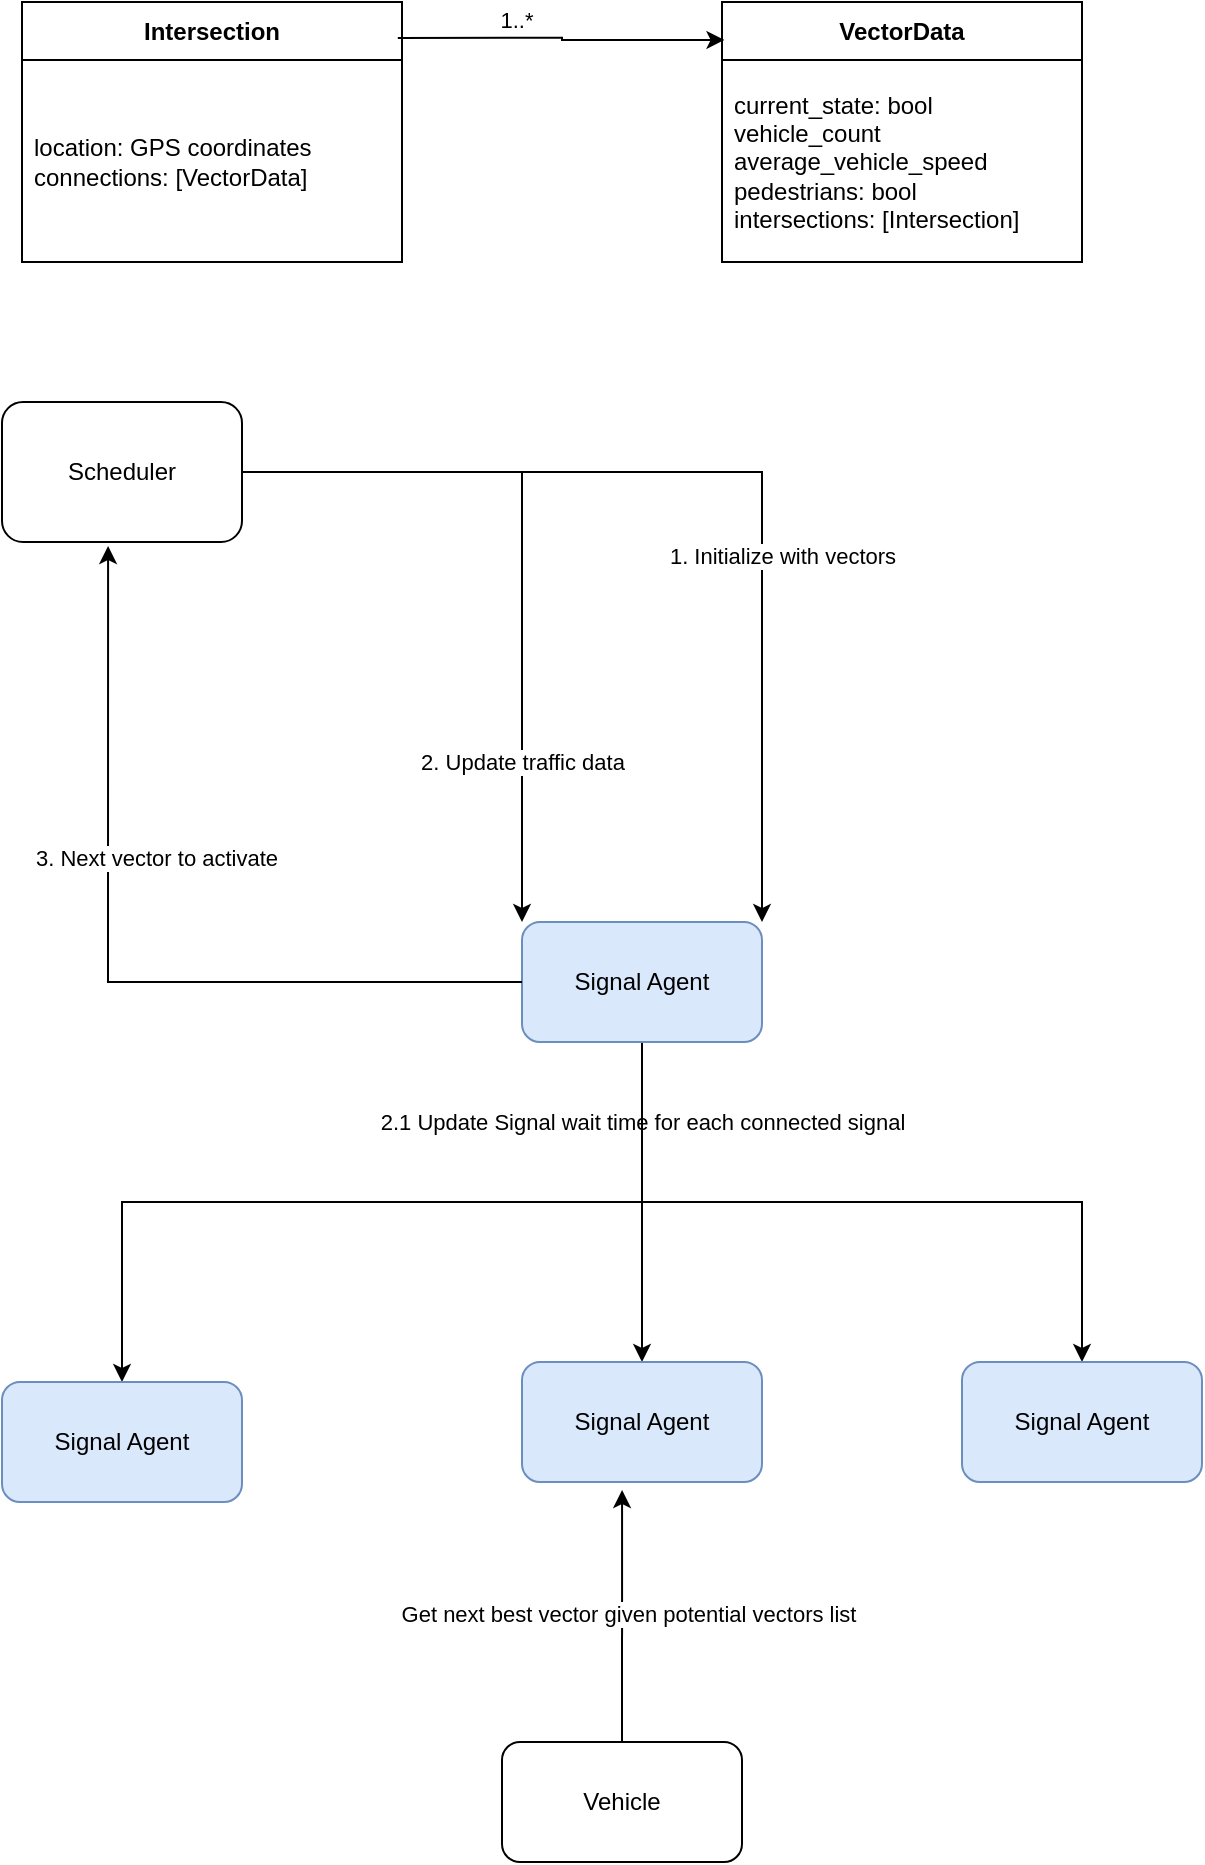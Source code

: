 <mxfile version="26.2.7">
  <diagram id="C5RBs43oDa-KdzZeNtuy" name="Page-1">
    <mxGraphModel dx="927" dy="859" grid="1" gridSize="10" guides="1" tooltips="1" connect="1" arrows="1" fold="1" page="1" pageScale="1" pageWidth="827" pageHeight="1169" math="0" shadow="0">
      <root>
        <mxCell id="WIyWlLk6GJQsqaUBKTNV-0" />
        <mxCell id="WIyWlLk6GJQsqaUBKTNV-1" parent="WIyWlLk6GJQsqaUBKTNV-0" />
        <mxCell id="v76f6t59qDI6cZXkn5ms-0" value="VectorData" style="swimlane;fontStyle=1;align=center;verticalAlign=middle;childLayout=stackLayout;horizontal=1;startSize=29;horizontalStack=0;resizeParent=1;resizeParentMax=0;resizeLast=0;collapsible=0;marginBottom=0;html=1;whiteSpace=wrap;" vertex="1" parent="WIyWlLk6GJQsqaUBKTNV-1">
          <mxGeometry x="450" y="80" width="180" height="130" as="geometry" />
        </mxCell>
        <mxCell id="v76f6t59qDI6cZXkn5ms-2" value="&lt;div&gt;current_state: bool&lt;/div&gt;vehicle_count&lt;div&gt;average_vehicle_speed&lt;/div&gt;&lt;div&gt;pedestrians: bool&lt;/div&gt;&lt;div&gt;intersections: [Intersection]&lt;/div&gt;" style="text;html=1;strokeColor=none;fillColor=none;align=left;verticalAlign=middle;spacingLeft=4;spacingRight=4;overflow=hidden;rotatable=0;points=[[0,0.5],[1,0.5]];portConstraint=eastwest;whiteSpace=wrap;" vertex="1" parent="v76f6t59qDI6cZXkn5ms-0">
          <mxGeometry y="29" width="180" height="101" as="geometry" />
        </mxCell>
        <mxCell id="v76f6t59qDI6cZXkn5ms-3" value="Intersection" style="swimlane;fontStyle=1;align=center;verticalAlign=middle;childLayout=stackLayout;horizontal=1;startSize=29;horizontalStack=0;resizeParent=1;resizeParentMax=0;resizeLast=0;collapsible=0;marginBottom=0;html=1;whiteSpace=wrap;" vertex="1" parent="WIyWlLk6GJQsqaUBKTNV-1">
          <mxGeometry x="100" y="80" width="190" height="130" as="geometry" />
        </mxCell>
        <mxCell id="v76f6t59qDI6cZXkn5ms-4" value="&lt;div&gt;location: GPS coordinates&lt;/div&gt;connections: [VectorData]" style="text;html=1;strokeColor=none;fillColor=none;align=left;verticalAlign=middle;spacingLeft=4;spacingRight=4;overflow=hidden;rotatable=0;points=[[0,0.5],[1,0.5]];portConstraint=eastwest;whiteSpace=wrap;" vertex="1" parent="v76f6t59qDI6cZXkn5ms-3">
          <mxGeometry y="29" width="190" height="101" as="geometry" />
        </mxCell>
        <mxCell id="v76f6t59qDI6cZXkn5ms-5" style="edgeStyle=orthogonalEdgeStyle;rounded=0;orthogonalLoop=1;jettySize=auto;html=1;entryX=0.007;entryY=0.146;entryDx=0;entryDy=0;entryPerimeter=0;exitX=0.989;exitY=0.138;exitDx=0;exitDy=0;exitPerimeter=0;" edge="1" parent="WIyWlLk6GJQsqaUBKTNV-1" source="v76f6t59qDI6cZXkn5ms-3" target="v76f6t59qDI6cZXkn5ms-0">
          <mxGeometry relative="1" as="geometry" />
        </mxCell>
        <mxCell id="v76f6t59qDI6cZXkn5ms-6" value="1..*" style="edgeLabel;html=1;align=center;verticalAlign=middle;resizable=0;points=[];" vertex="1" connectable="0" parent="v76f6t59qDI6cZXkn5ms-5">
          <mxGeometry x="-0.28" relative="1" as="geometry">
            <mxPoint y="-9" as="offset" />
          </mxGeometry>
        </mxCell>
        <mxCell id="v76f6t59qDI6cZXkn5ms-18" style="edgeStyle=orthogonalEdgeStyle;rounded=0;orthogonalLoop=1;jettySize=auto;html=1;" edge="1" parent="WIyWlLk6GJQsqaUBKTNV-1" source="v76f6t59qDI6cZXkn5ms-7" target="v76f6t59qDI6cZXkn5ms-8">
          <mxGeometry relative="1" as="geometry" />
        </mxCell>
        <mxCell id="v76f6t59qDI6cZXkn5ms-19" value="2.1 Update Signal wait time for each connected signal" style="edgeLabel;html=1;align=center;verticalAlign=middle;resizable=0;points=[];" vertex="1" connectable="0" parent="v76f6t59qDI6cZXkn5ms-18">
          <mxGeometry x="-0.25" relative="1" as="geometry">
            <mxPoint y="-20" as="offset" />
          </mxGeometry>
        </mxCell>
        <mxCell id="v76f6t59qDI6cZXkn5ms-21" style="edgeStyle=orthogonalEdgeStyle;rounded=0;orthogonalLoop=1;jettySize=auto;html=1;exitX=0.5;exitY=1;exitDx=0;exitDy=0;" edge="1" parent="WIyWlLk6GJQsqaUBKTNV-1" source="v76f6t59qDI6cZXkn5ms-7" target="v76f6t59qDI6cZXkn5ms-20">
          <mxGeometry relative="1" as="geometry">
            <Array as="points">
              <mxPoint x="410" y="680" />
              <mxPoint x="150" y="680" />
            </Array>
          </mxGeometry>
        </mxCell>
        <mxCell id="v76f6t59qDI6cZXkn5ms-23" style="edgeStyle=orthogonalEdgeStyle;rounded=0;orthogonalLoop=1;jettySize=auto;html=1;exitX=0.5;exitY=1;exitDx=0;exitDy=0;entryX=0.5;entryY=0;entryDx=0;entryDy=0;" edge="1" parent="WIyWlLk6GJQsqaUBKTNV-1" source="v76f6t59qDI6cZXkn5ms-7" target="v76f6t59qDI6cZXkn5ms-22">
          <mxGeometry relative="1" as="geometry">
            <Array as="points">
              <mxPoint x="410" y="680" />
              <mxPoint x="630" y="680" />
            </Array>
          </mxGeometry>
        </mxCell>
        <mxCell id="v76f6t59qDI6cZXkn5ms-7" value="Signal Agent" style="rounded=1;whiteSpace=wrap;html=1;fillColor=#dae8fc;strokeColor=#6c8ebf;" vertex="1" parent="WIyWlLk6GJQsqaUBKTNV-1">
          <mxGeometry x="350" y="540" width="120" height="60" as="geometry" />
        </mxCell>
        <mxCell id="v76f6t59qDI6cZXkn5ms-8" value="Signal Agent" style="rounded=1;whiteSpace=wrap;html=1;fillColor=#dae8fc;strokeColor=#6c8ebf;" vertex="1" parent="WIyWlLk6GJQsqaUBKTNV-1">
          <mxGeometry x="350" y="760" width="120" height="60" as="geometry" />
        </mxCell>
        <mxCell id="v76f6t59qDI6cZXkn5ms-10" style="edgeStyle=orthogonalEdgeStyle;rounded=0;orthogonalLoop=1;jettySize=auto;html=1;exitX=1;exitY=0.5;exitDx=0;exitDy=0;entryX=0;entryY=0;entryDx=0;entryDy=0;" edge="1" parent="WIyWlLk6GJQsqaUBKTNV-1" source="v76f6t59qDI6cZXkn5ms-9" target="v76f6t59qDI6cZXkn5ms-7">
          <mxGeometry relative="1" as="geometry" />
        </mxCell>
        <mxCell id="v76f6t59qDI6cZXkn5ms-11" value="2. Update traffic data" style="edgeLabel;html=1;align=center;verticalAlign=middle;resizable=0;points=[];" vertex="1" connectable="0" parent="v76f6t59qDI6cZXkn5ms-10">
          <mxGeometry x="-0.218" y="1" relative="1" as="geometry">
            <mxPoint x="-1" y="142" as="offset" />
          </mxGeometry>
        </mxCell>
        <mxCell id="v76f6t59qDI6cZXkn5ms-14" style="edgeStyle=orthogonalEdgeStyle;rounded=0;orthogonalLoop=1;jettySize=auto;html=1;entryX=1;entryY=0;entryDx=0;entryDy=0;" edge="1" parent="WIyWlLk6GJQsqaUBKTNV-1" source="v76f6t59qDI6cZXkn5ms-9" target="v76f6t59qDI6cZXkn5ms-7">
          <mxGeometry relative="1" as="geometry" />
        </mxCell>
        <mxCell id="v76f6t59qDI6cZXkn5ms-15" value="1. Initialize with vectors" style="edgeLabel;html=1;align=center;verticalAlign=middle;resizable=0;points=[];" vertex="1" connectable="0" parent="v76f6t59qDI6cZXkn5ms-14">
          <mxGeometry x="0.198" y="3" relative="1" as="geometry">
            <mxPoint x="7" y="11" as="offset" />
          </mxGeometry>
        </mxCell>
        <mxCell id="v76f6t59qDI6cZXkn5ms-9" value="Scheduler" style="rounded=1;whiteSpace=wrap;html=1;" vertex="1" parent="WIyWlLk6GJQsqaUBKTNV-1">
          <mxGeometry x="90" y="280" width="120" height="70" as="geometry" />
        </mxCell>
        <mxCell id="v76f6t59qDI6cZXkn5ms-16" style="edgeStyle=orthogonalEdgeStyle;rounded=0;orthogonalLoop=1;jettySize=auto;html=1;entryX=0.442;entryY=1.029;entryDx=0;entryDy=0;entryPerimeter=0;" edge="1" parent="WIyWlLk6GJQsqaUBKTNV-1" source="v76f6t59qDI6cZXkn5ms-7" target="v76f6t59qDI6cZXkn5ms-9">
          <mxGeometry relative="1" as="geometry" />
        </mxCell>
        <mxCell id="v76f6t59qDI6cZXkn5ms-17" value="3. Next vector to activate" style="edgeLabel;html=1;align=center;verticalAlign=middle;resizable=0;points=[];" vertex="1" connectable="0" parent="v76f6t59qDI6cZXkn5ms-16">
          <mxGeometry x="0.24" y="-4" relative="1" as="geometry">
            <mxPoint x="20" y="-6" as="offset" />
          </mxGeometry>
        </mxCell>
        <mxCell id="v76f6t59qDI6cZXkn5ms-20" value="Signal Agent" style="rounded=1;whiteSpace=wrap;html=1;fillColor=#dae8fc;strokeColor=#6c8ebf;" vertex="1" parent="WIyWlLk6GJQsqaUBKTNV-1">
          <mxGeometry x="90" y="770" width="120" height="60" as="geometry" />
        </mxCell>
        <mxCell id="v76f6t59qDI6cZXkn5ms-22" value="Signal Agent" style="rounded=1;whiteSpace=wrap;html=1;fillColor=#dae8fc;strokeColor=#6c8ebf;" vertex="1" parent="WIyWlLk6GJQsqaUBKTNV-1">
          <mxGeometry x="570" y="760" width="120" height="60" as="geometry" />
        </mxCell>
        <mxCell id="v76f6t59qDI6cZXkn5ms-24" value="Vehicle" style="rounded=1;whiteSpace=wrap;html=1;" vertex="1" parent="WIyWlLk6GJQsqaUBKTNV-1">
          <mxGeometry x="340" y="950" width="120" height="60" as="geometry" />
        </mxCell>
        <mxCell id="v76f6t59qDI6cZXkn5ms-25" style="edgeStyle=orthogonalEdgeStyle;rounded=0;orthogonalLoop=1;jettySize=auto;html=1;exitX=0.5;exitY=0;exitDx=0;exitDy=0;entryX=0.417;entryY=1.067;entryDx=0;entryDy=0;entryPerimeter=0;" edge="1" parent="WIyWlLk6GJQsqaUBKTNV-1" source="v76f6t59qDI6cZXkn5ms-24" target="v76f6t59qDI6cZXkn5ms-8">
          <mxGeometry relative="1" as="geometry" />
        </mxCell>
        <mxCell id="v76f6t59qDI6cZXkn5ms-26" value="Get next best vector given potential vectors list" style="edgeLabel;html=1;align=center;verticalAlign=middle;resizable=0;points=[];" vertex="1" connectable="0" parent="v76f6t59qDI6cZXkn5ms-25">
          <mxGeometry x="0.016" y="-3" relative="1" as="geometry">
            <mxPoint as="offset" />
          </mxGeometry>
        </mxCell>
      </root>
    </mxGraphModel>
  </diagram>
</mxfile>
